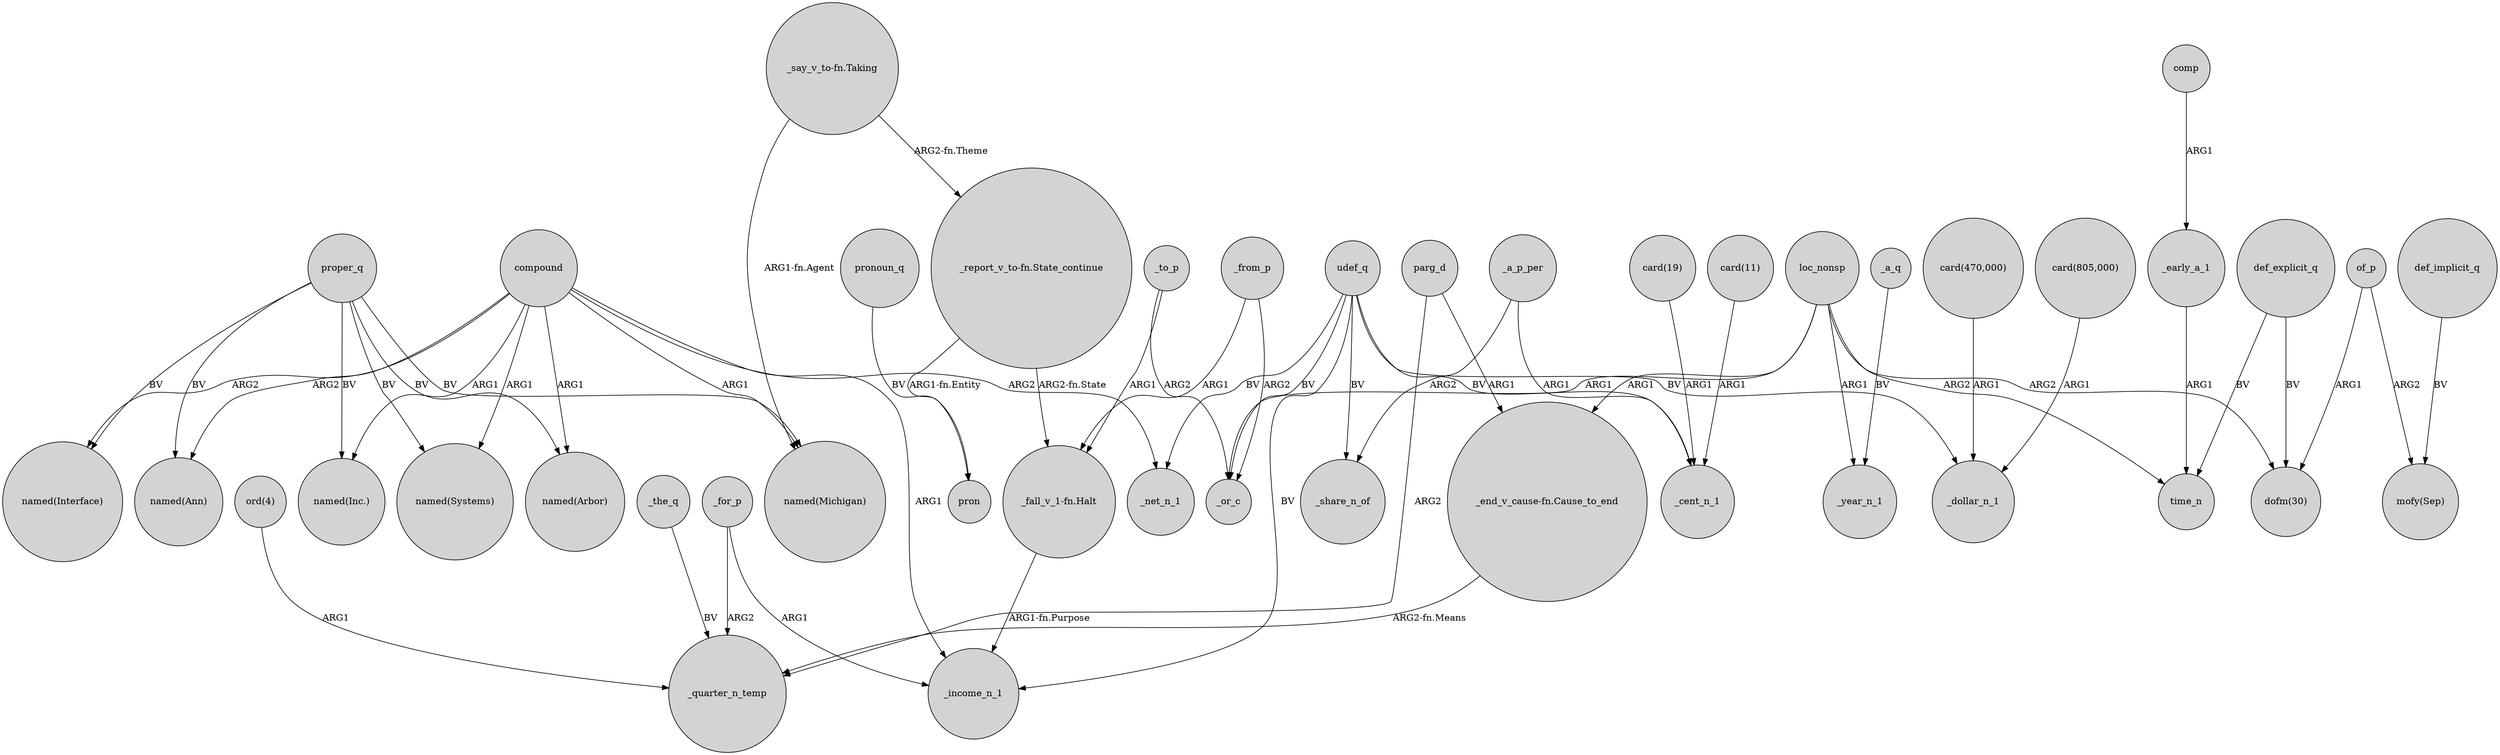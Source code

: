 digraph {
	node [shape=circle style=filled]
	_early_a_1 -> time_n [label=ARG1]
	parg_d -> "_end_v_cause-fn.Cause_to_end" [label=ARG1]
	proper_q -> "named(Michigan)" [label=BV]
	_to_p -> _or_c [label=ARG2]
	proper_q -> "named(Interface)" [label=BV]
	compound -> _net_n_1 [label=ARG2]
	_a_p_per -> _cent_n_1 [label=ARG1]
	udef_q -> _income_n_1 [label=BV]
	loc_nonsp -> _year_n_1 [label=ARG1]
	"_report_v_to-fn.State_continue" -> pron [label="ARG1-fn.Entity"]
	compound -> "named(Michigan)" [label=ARG1]
	_for_p -> _income_n_1 [label=ARG1]
	_the_q -> _quarter_n_temp [label=BV]
	compound -> "named(Ann)" [label=ARG2]
	"_report_v_to-fn.State_continue" -> "_fall_v_1-fn.Halt" [label="ARG2-fn.State"]
	def_implicit_q -> "mofy(Sep)" [label=BV]
	"card(805,000)" -> _dollar_n_1 [label=ARG1]
	comp -> _early_a_1 [label=ARG1]
	proper_q -> "named(Ann)" [label=BV]
	def_explicit_q -> "dofm(30)" [label=BV]
	_a_q -> _year_n_1 [label=BV]
	of_p -> "mofy(Sep)" [label=ARG2]
	udef_q -> _cent_n_1 [label=BV]
	proper_q -> "named(Inc.)" [label=BV]
	udef_q -> _or_c [label=BV]
	pronoun_q -> pron [label=BV]
	compound -> _income_n_1 [label=ARG1]
	"card(19)" -> _cent_n_1 [label=ARG1]
	_a_p_per -> _share_n_of [label=ARG2]
	_for_p -> _quarter_n_temp [label=ARG2]
	"card(470,000)" -> _dollar_n_1 [label=ARG1]
	"card(11)" -> _cent_n_1 [label=ARG1]
	compound -> "named(Systems)" [label=ARG1]
	proper_q -> "named(Systems)" [label=BV]
	udef_q -> _share_n_of [label=BV]
	udef_q -> _net_n_1 [label=BV]
	udef_q -> _dollar_n_1 [label=BV]
	_from_p -> "_fall_v_1-fn.Halt" [label=ARG1]
	parg_d -> _quarter_n_temp [label=ARG2]
	loc_nonsp -> "_end_v_cause-fn.Cause_to_end" [label=ARG1]
	compound -> "named(Interface)" [label=ARG2]
	_from_p -> _or_c [label=ARG2]
	loc_nonsp -> _or_c [label=ARG1]
	"ord(4)" -> _quarter_n_temp [label=ARG1]
	compound -> "named(Arbor)" [label=ARG1]
	def_explicit_q -> time_n [label=BV]
	proper_q -> "named(Arbor)" [label=BV]
	loc_nonsp -> time_n [label=ARG2]
	of_p -> "dofm(30)" [label=ARG1]
	"_say_v_to-fn.Taking" -> "_report_v_to-fn.State_continue" [label="ARG2-fn.Theme"]
	compound -> "named(Inc.)" [label=ARG1]
	loc_nonsp -> "dofm(30)" [label=ARG2]
	"_end_v_cause-fn.Cause_to_end" -> _quarter_n_temp [label="ARG2-fn.Means"]
	_to_p -> "_fall_v_1-fn.Halt" [label=ARG1]
	"_say_v_to-fn.Taking" -> "named(Michigan)" [label="ARG1-fn.Agent"]
	"_fall_v_1-fn.Halt" -> _income_n_1 [label="ARG1-fn.Purpose"]
}
